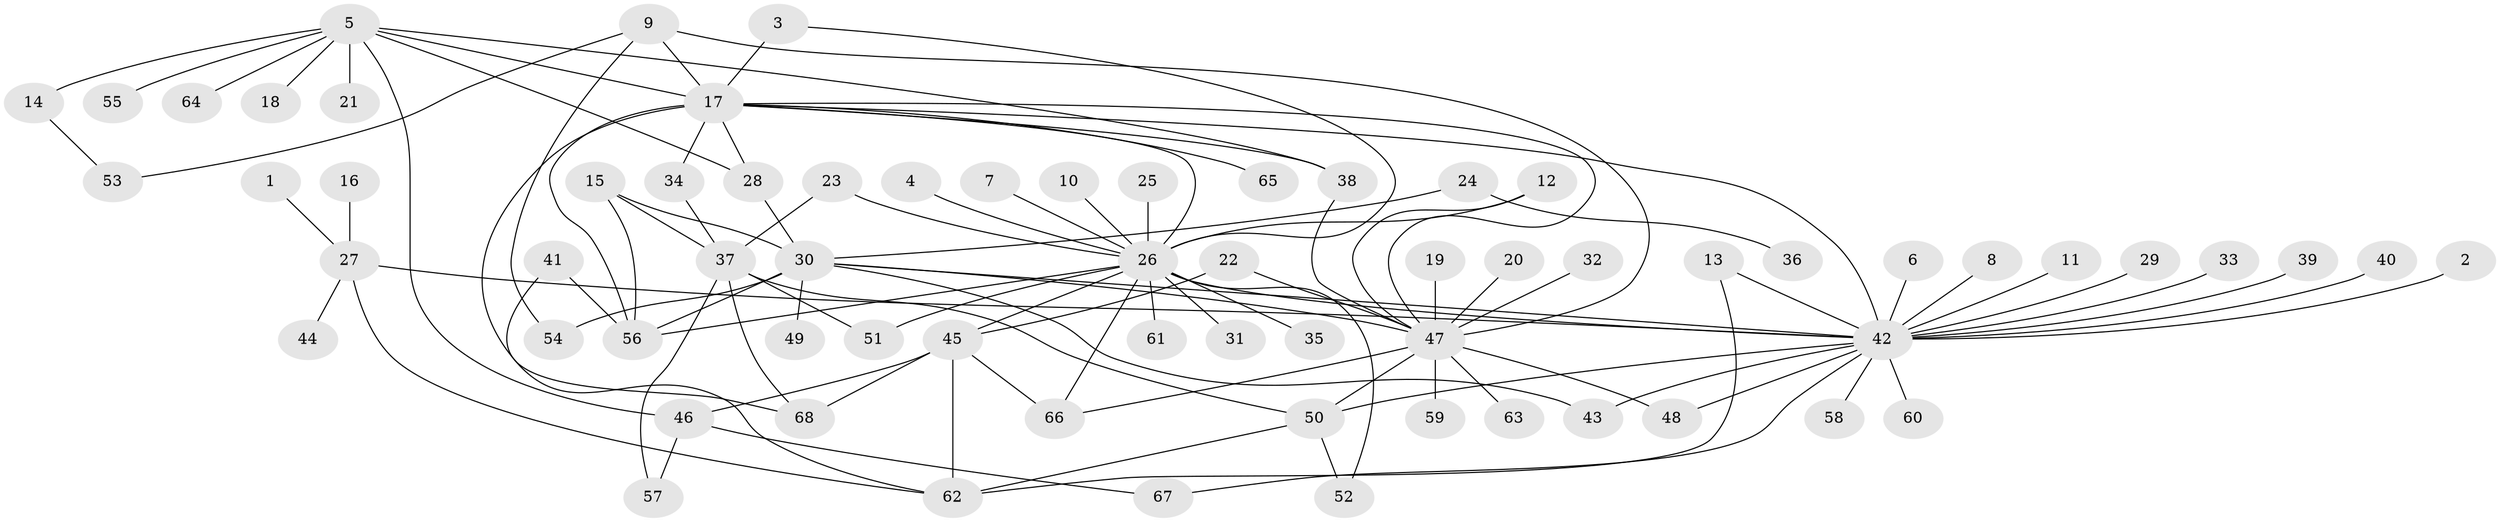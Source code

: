 // original degree distribution, {7: 0.007352941176470588, 1: 0.5441176470588235, 24: 0.007352941176470588, 12: 0.007352941176470588, 17: 0.007352941176470588, 5: 0.014705882352941176, 20: 0.007352941176470588, 2: 0.19852941176470587, 19: 0.007352941176470588, 9: 0.022058823529411766, 4: 0.029411764705882353, 3: 0.11764705882352941, 6: 0.022058823529411766, 10: 0.007352941176470588}
// Generated by graph-tools (version 1.1) at 2025/01/03/09/25 03:01:41]
// undirected, 68 vertices, 101 edges
graph export_dot {
graph [start="1"]
  node [color=gray90,style=filled];
  1;
  2;
  3;
  4;
  5;
  6;
  7;
  8;
  9;
  10;
  11;
  12;
  13;
  14;
  15;
  16;
  17;
  18;
  19;
  20;
  21;
  22;
  23;
  24;
  25;
  26;
  27;
  28;
  29;
  30;
  31;
  32;
  33;
  34;
  35;
  36;
  37;
  38;
  39;
  40;
  41;
  42;
  43;
  44;
  45;
  46;
  47;
  48;
  49;
  50;
  51;
  52;
  53;
  54;
  55;
  56;
  57;
  58;
  59;
  60;
  61;
  62;
  63;
  64;
  65;
  66;
  67;
  68;
  1 -- 27 [weight=1.0];
  2 -- 42 [weight=1.0];
  3 -- 17 [weight=1.0];
  3 -- 26 [weight=1.0];
  4 -- 26 [weight=1.0];
  5 -- 14 [weight=1.0];
  5 -- 17 [weight=1.0];
  5 -- 18 [weight=1.0];
  5 -- 21 [weight=1.0];
  5 -- 28 [weight=1.0];
  5 -- 38 [weight=1.0];
  5 -- 46 [weight=1.0];
  5 -- 55 [weight=1.0];
  5 -- 64 [weight=1.0];
  6 -- 42 [weight=1.0];
  7 -- 26 [weight=1.0];
  8 -- 42 [weight=1.0];
  9 -- 17 [weight=1.0];
  9 -- 47 [weight=1.0];
  9 -- 53 [weight=1.0];
  9 -- 54 [weight=1.0];
  10 -- 26 [weight=1.0];
  11 -- 42 [weight=1.0];
  12 -- 26 [weight=1.0];
  12 -- 47 [weight=1.0];
  13 -- 42 [weight=1.0];
  13 -- 62 [weight=1.0];
  14 -- 53 [weight=1.0];
  15 -- 30 [weight=1.0];
  15 -- 37 [weight=1.0];
  15 -- 56 [weight=1.0];
  16 -- 27 [weight=1.0];
  17 -- 26 [weight=1.0];
  17 -- 28 [weight=2.0];
  17 -- 34 [weight=2.0];
  17 -- 38 [weight=1.0];
  17 -- 42 [weight=1.0];
  17 -- 47 [weight=1.0];
  17 -- 56 [weight=1.0];
  17 -- 65 [weight=1.0];
  17 -- 68 [weight=3.0];
  19 -- 47 [weight=1.0];
  20 -- 47 [weight=1.0];
  22 -- 45 [weight=1.0];
  22 -- 47 [weight=1.0];
  23 -- 26 [weight=1.0];
  23 -- 37 [weight=1.0];
  24 -- 30 [weight=1.0];
  24 -- 36 [weight=1.0];
  25 -- 26 [weight=1.0];
  26 -- 31 [weight=1.0];
  26 -- 35 [weight=1.0];
  26 -- 42 [weight=1.0];
  26 -- 45 [weight=1.0];
  26 -- 51 [weight=1.0];
  26 -- 52 [weight=1.0];
  26 -- 56 [weight=1.0];
  26 -- 61 [weight=1.0];
  26 -- 66 [weight=1.0];
  27 -- 42 [weight=1.0];
  27 -- 44 [weight=1.0];
  27 -- 62 [weight=1.0];
  28 -- 30 [weight=1.0];
  29 -- 42 [weight=1.0];
  30 -- 42 [weight=1.0];
  30 -- 43 [weight=1.0];
  30 -- 47 [weight=1.0];
  30 -- 49 [weight=1.0];
  30 -- 54 [weight=1.0];
  30 -- 56 [weight=1.0];
  32 -- 47 [weight=1.0];
  33 -- 42 [weight=1.0];
  34 -- 37 [weight=1.0];
  37 -- 50 [weight=1.0];
  37 -- 51 [weight=1.0];
  37 -- 57 [weight=1.0];
  37 -- 68 [weight=1.0];
  38 -- 47 [weight=1.0];
  39 -- 42 [weight=1.0];
  40 -- 42 [weight=1.0];
  41 -- 56 [weight=1.0];
  41 -- 62 [weight=1.0];
  42 -- 43 [weight=1.0];
  42 -- 48 [weight=1.0];
  42 -- 50 [weight=1.0];
  42 -- 58 [weight=1.0];
  42 -- 60 [weight=2.0];
  42 -- 67 [weight=1.0];
  45 -- 46 [weight=1.0];
  45 -- 62 [weight=2.0];
  45 -- 66 [weight=1.0];
  45 -- 68 [weight=2.0];
  46 -- 57 [weight=1.0];
  46 -- 67 [weight=1.0];
  47 -- 48 [weight=1.0];
  47 -- 50 [weight=1.0];
  47 -- 59 [weight=1.0];
  47 -- 63 [weight=1.0];
  47 -- 66 [weight=1.0];
  50 -- 52 [weight=1.0];
  50 -- 62 [weight=1.0];
}

